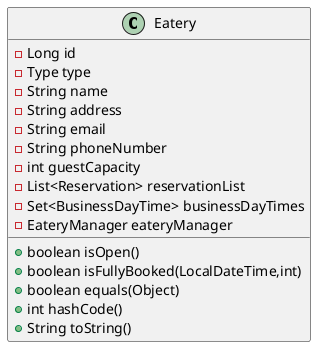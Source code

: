 @startuml
class Eatery {
- Long id
- Type type
- String name
- String address
- String email
- String phoneNumber
- int guestCapacity
- List<Reservation> reservationList
- Set<BusinessDayTime> businessDayTimes
- EateryManager eateryManager
+ boolean isOpen()
+ boolean isFullyBooked(LocalDateTime,int)
+ boolean equals(Object)
+ int hashCode()
+ String toString()
}
@enduml